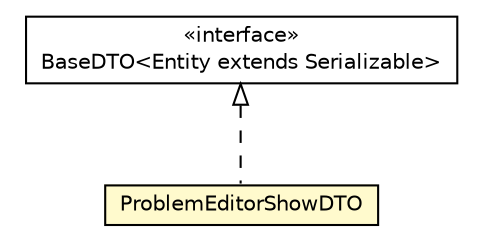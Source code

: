 #!/usr/local/bin/dot
#
# Class diagram 
# Generated by UMLGraph version 5.1 (http://www.umlgraph.org/)
#

digraph G {
	edge [fontname="Helvetica",fontsize=10,labelfontname="Helvetica",labelfontsize=10];
	node [fontname="Helvetica",fontsize=10,shape=plaintext];
	nodesep=0.25;
	ranksep=0.5;
	// cn.edu.uestc.acmicpc.db.dto.impl.problem.ProblemEditorShowDTO
	c15214 [label=<<table title="cn.edu.uestc.acmicpc.db.dto.impl.problem.ProblemEditorShowDTO" border="0" cellborder="1" cellspacing="0" cellpadding="2" port="p" bgcolor="lemonChiffon" href="./ProblemEditorShowDTO.html">
		<tr><td><table border="0" cellspacing="0" cellpadding="1">
<tr><td align="center" balign="center"> ProblemEditorShowDTO </td></tr>
		</table></td></tr>
		</table>>, fontname="Helvetica", fontcolor="black", fontsize=10.0];
	// cn.edu.uestc.acmicpc.db.dto.base.BaseDTO<Entity extends java.io.Serializable>
	c15229 [label=<<table title="cn.edu.uestc.acmicpc.db.dto.base.BaseDTO" border="0" cellborder="1" cellspacing="0" cellpadding="2" port="p" href="../../base/BaseDTO.html">
		<tr><td><table border="0" cellspacing="0" cellpadding="1">
<tr><td align="center" balign="center"> &#171;interface&#187; </td></tr>
<tr><td align="center" balign="center"> BaseDTO&lt;Entity extends Serializable&gt; </td></tr>
		</table></td></tr>
		</table>>, fontname="Helvetica", fontcolor="black", fontsize=10.0];
	//cn.edu.uestc.acmicpc.db.dto.impl.problem.ProblemEditorShowDTO implements cn.edu.uestc.acmicpc.db.dto.base.BaseDTO<Entity extends java.io.Serializable>
	c15229:p -> c15214:p [dir=back,arrowtail=empty,style=dashed];
}

